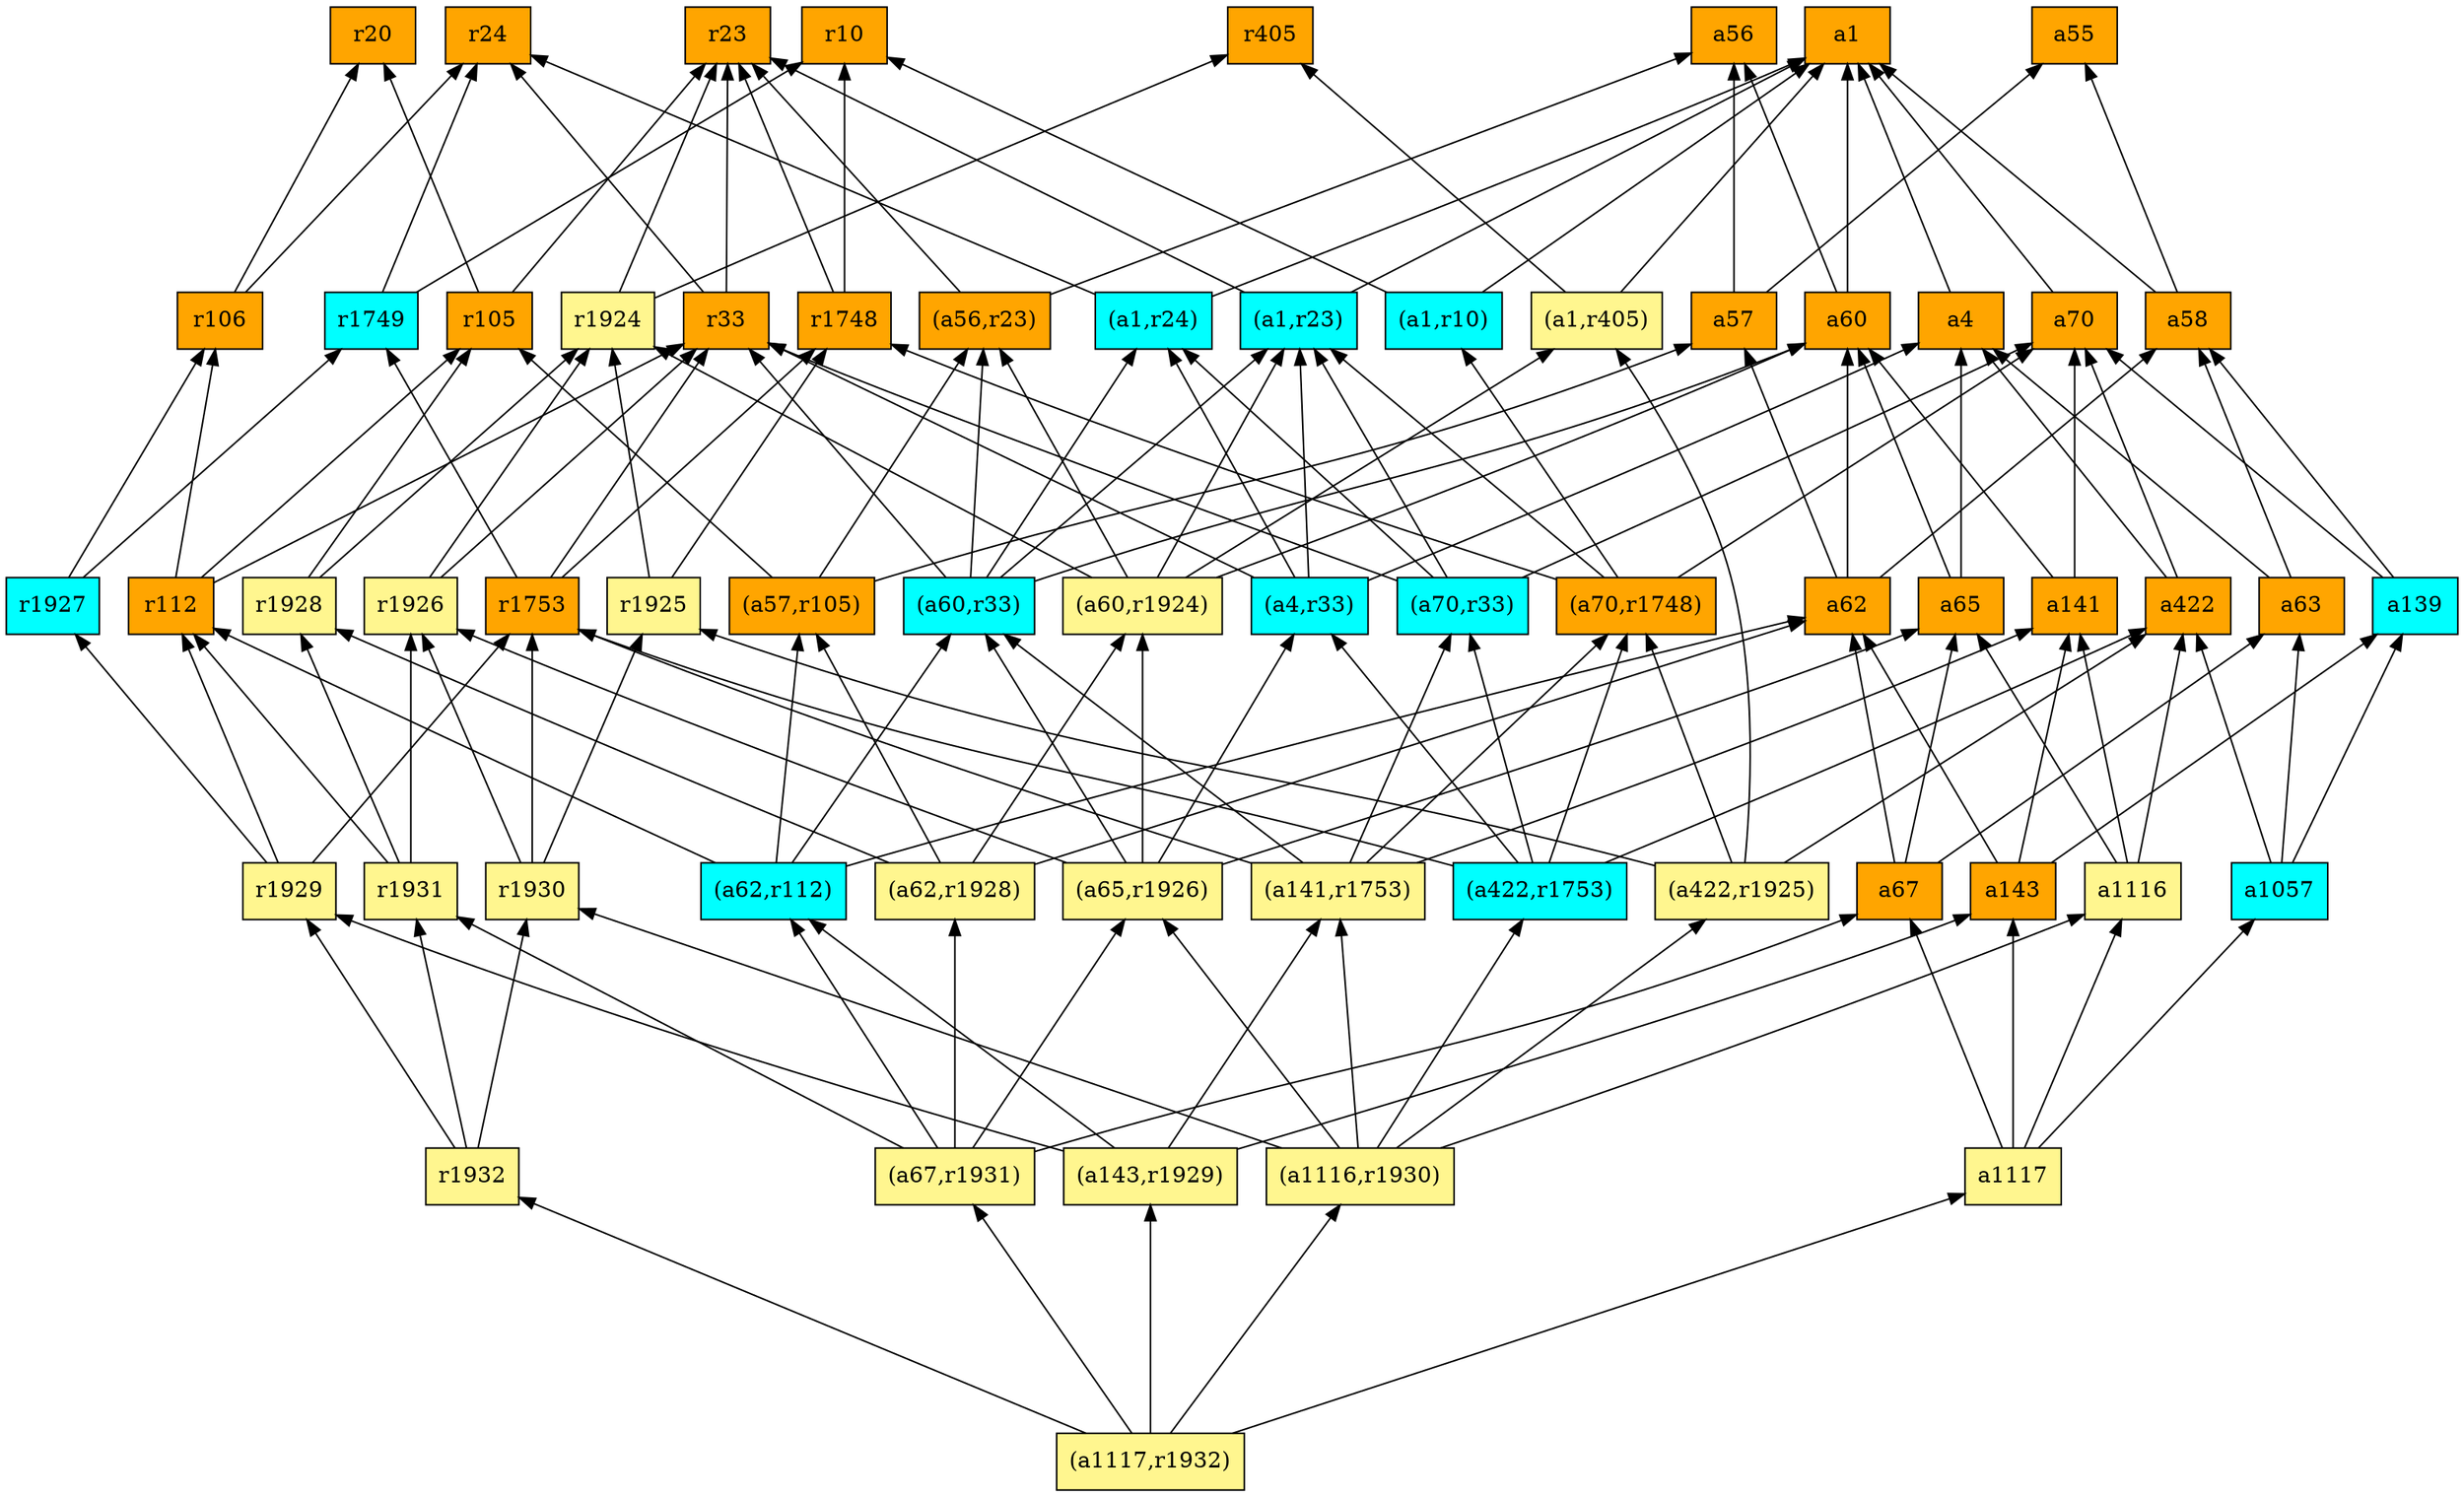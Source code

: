 digraph G {
rankdir=BT;ranksep="2.0";
"(a56,r23)" [shape=record,fillcolor=orange,style=filled,label="{(a56,r23)}"];
"(a65,r1926)" [shape=record,fillcolor=khaki1,style=filled,label="{(a65,r1926)}"];
"(a70,r1748)" [shape=record,fillcolor=orange,style=filled,label="{(a70,r1748)}"];
"(a4,r33)" [shape=record,fillcolor=cyan,style=filled,label="{(a4,r33)}"];
"a57" [shape=record,fillcolor=orange,style=filled,label="{a57}"];
"r405" [shape=record,fillcolor=orange,style=filled,label="{r405}"];
"a65" [shape=record,fillcolor=orange,style=filled,label="{a65}"];
"a141" [shape=record,fillcolor=orange,style=filled,label="{a141}"];
"r1932" [shape=record,fillcolor=khaki1,style=filled,label="{r1932}"];
"r105" [shape=record,fillcolor=orange,style=filled,label="{r105}"];
"(a67,r1931)" [shape=record,fillcolor=khaki1,style=filled,label="{(a67,r1931)}"];
"(a143,r1929)" [shape=record,fillcolor=khaki1,style=filled,label="{(a143,r1929)}"];
"r1927" [shape=record,fillcolor=cyan,style=filled,label="{r1927}"];
"r1753" [shape=record,fillcolor=orange,style=filled,label="{r1753}"];
"a62" [shape=record,fillcolor=orange,style=filled,label="{a62}"];
"r1930" [shape=record,fillcolor=khaki1,style=filled,label="{r1930}"];
"(a1116,r1930)" [shape=record,fillcolor=khaki1,style=filled,label="{(a1116,r1930)}"];
"(a62,r112)" [shape=record,fillcolor=cyan,style=filled,label="{(a62,r112)}"];
"r24" [shape=record,fillcolor=orange,style=filled,label="{r24}"];
"a70" [shape=record,fillcolor=orange,style=filled,label="{a70}"];
"a55" [shape=record,fillcolor=orange,style=filled,label="{a55}"];
"a4" [shape=record,fillcolor=orange,style=filled,label="{a4}"];
"r33" [shape=record,fillcolor=orange,style=filled,label="{r33}"];
"r1925" [shape=record,fillcolor=khaki1,style=filled,label="{r1925}"];
"a143" [shape=record,fillcolor=orange,style=filled,label="{a143}"];
"(a60,r33)" [shape=record,fillcolor=cyan,style=filled,label="{(a60,r33)}"];
"(a62,r1928)" [shape=record,fillcolor=khaki1,style=filled,label="{(a62,r1928)}"];
"a139" [shape=record,fillcolor=cyan,style=filled,label="{a139}"];
"(a1,r10)" [shape=record,fillcolor=cyan,style=filled,label="{(a1,r10)}"];
"r1924" [shape=record,fillcolor=khaki1,style=filled,label="{r1924}"];
"a422" [shape=record,fillcolor=orange,style=filled,label="{a422}"];
"r112" [shape=record,fillcolor=orange,style=filled,label="{r112}"];
"r1929" [shape=record,fillcolor=khaki1,style=filled,label="{r1929}"];
"r106" [shape=record,fillcolor=orange,style=filled,label="{r106}"];
"(a70,r33)" [shape=record,fillcolor=cyan,style=filled,label="{(a70,r33)}"];
"a58" [shape=record,fillcolor=orange,style=filled,label="{a58}"];
"a1057" [shape=record,fillcolor=cyan,style=filled,label="{a1057}"];
"(a1117,r1932)" [shape=record,fillcolor=khaki1,style=filled,label="{(a1117,r1932)}"];
"r1749" [shape=record,fillcolor=cyan,style=filled,label="{r1749}"];
"a63" [shape=record,fillcolor=orange,style=filled,label="{a63}"];
"a56" [shape=record,fillcolor=orange,style=filled,label="{a56}"];
"a67" [shape=record,fillcolor=orange,style=filled,label="{a67}"];
"(a422,r1925)" [shape=record,fillcolor=khaki1,style=filled,label="{(a422,r1925)}"];
"r1926" [shape=record,fillcolor=khaki1,style=filled,label="{r1926}"];
"r1928" [shape=record,fillcolor=khaki1,style=filled,label="{r1928}"];
"r1931" [shape=record,fillcolor=khaki1,style=filled,label="{r1931}"];
"a1117" [shape=record,fillcolor=khaki1,style=filled,label="{a1117}"];
"(a57,r105)" [shape=record,fillcolor=orange,style=filled,label="{(a57,r105)}"];
"a1" [shape=record,fillcolor=orange,style=filled,label="{a1}"];
"(a1,r24)" [shape=record,fillcolor=cyan,style=filled,label="{(a1,r24)}"];
"(a1,r405)" [shape=record,fillcolor=khaki1,style=filled,label="{(a1,r405)}"];
"(a1,r23)" [shape=record,fillcolor=cyan,style=filled,label="{(a1,r23)}"];
"(a60,r1924)" [shape=record,fillcolor=khaki1,style=filled,label="{(a60,r1924)}"];
"(a141,r1753)" [shape=record,fillcolor=khaki1,style=filled,label="{(a141,r1753)}"];
"a60" [shape=record,fillcolor=orange,style=filled,label="{a60}"];
"r23" [shape=record,fillcolor=orange,style=filled,label="{r23}"];
"r20" [shape=record,fillcolor=orange,style=filled,label="{r20}"];
"a1116" [shape=record,fillcolor=khaki1,style=filled,label="{a1116}"];
"r1748" [shape=record,fillcolor=orange,style=filled,label="{r1748}"];
"(a422,r1753)" [shape=record,fillcolor=cyan,style=filled,label="{(a422,r1753)}"];
"r10" [shape=record,fillcolor=orange,style=filled,label="{r10}"];
"(a56,r23)" -> "a56"
"(a56,r23)" -> "r23"
"(a65,r1926)" -> "(a4,r33)"
"(a65,r1926)" -> "(a60,r1924)"
"(a65,r1926)" -> "a65"
"(a65,r1926)" -> "(a60,r33)"
"(a65,r1926)" -> "r1926"
"(a70,r1748)" -> "r1748"
"(a70,r1748)" -> "(a1,r10)"
"(a70,r1748)" -> "a70"
"(a70,r1748)" -> "(a1,r23)"
"(a4,r33)" -> "a4"
"(a4,r33)" -> "(a1,r23)"
"(a4,r33)" -> "(a1,r24)"
"(a4,r33)" -> "r33"
"a57" -> "a56"
"a57" -> "a55"
"a65" -> "a60"
"a65" -> "a4"
"a141" -> "a60"
"a141" -> "a70"
"r1932" -> "r1930"
"r1932" -> "r1929"
"r1932" -> "r1931"
"r105" -> "r20"
"r105" -> "r23"
"(a67,r1931)" -> "r1931"
"(a67,r1931)" -> "(a65,r1926)"
"(a67,r1931)" -> "(a62,r112)"
"(a67,r1931)" -> "a67"
"(a67,r1931)" -> "(a62,r1928)"
"(a143,r1929)" -> "(a141,r1753)"
"(a143,r1929)" -> "(a62,r112)"
"(a143,r1929)" -> "a143"
"(a143,r1929)" -> "r1929"
"r1927" -> "r106"
"r1927" -> "r1749"
"r1753" -> "r1749"
"r1753" -> "r33"
"r1753" -> "r1748"
"a62" -> "a58"
"a62" -> "a60"
"a62" -> "a57"
"r1930" -> "r1926"
"r1930" -> "r1753"
"r1930" -> "r1925"
"(a1116,r1930)" -> "r1930"
"(a1116,r1930)" -> "(a65,r1926)"
"(a1116,r1930)" -> "(a141,r1753)"
"(a1116,r1930)" -> "a1116"
"(a1116,r1930)" -> "(a422,r1925)"
"(a1116,r1930)" -> "(a422,r1753)"
"(a62,r112)" -> "(a57,r105)"
"(a62,r112)" -> "(a60,r33)"
"(a62,r112)" -> "a62"
"(a62,r112)" -> "r112"
"a70" -> "a1"
"a4" -> "a1"
"r33" -> "r24"
"r33" -> "r23"
"r1925" -> "r1924"
"r1925" -> "r1748"
"a143" -> "a141"
"a143" -> "a139"
"a143" -> "a62"
"(a60,r33)" -> "(a56,r23)"
"(a60,r33)" -> "(a1,r23)"
"(a60,r33)" -> "(a1,r24)"
"(a60,r33)" -> "a60"
"(a60,r33)" -> "r33"
"(a62,r1928)" -> "(a57,r105)"
"(a62,r1928)" -> "(a60,r1924)"
"(a62,r1928)" -> "a62"
"(a62,r1928)" -> "r1928"
"a139" -> "a58"
"a139" -> "a70"
"(a1,r10)" -> "a1"
"(a1,r10)" -> "r10"
"r1924" -> "r23"
"r1924" -> "r405"
"a422" -> "a4"
"a422" -> "a70"
"r112" -> "r106"
"r112" -> "r105"
"r112" -> "r33"
"r1929" -> "r1927"
"r1929" -> "r1753"
"r1929" -> "r112"
"r106" -> "r20"
"r106" -> "r24"
"(a70,r33)" -> "a70"
"(a70,r33)" -> "(a1,r24)"
"(a70,r33)" -> "r33"
"(a70,r33)" -> "(a1,r23)"
"a58" -> "a1"
"a58" -> "a55"
"a1057" -> "a63"
"a1057" -> "a139"
"a1057" -> "a422"
"(a1117,r1932)" -> "r1932"
"(a1117,r1932)" -> "(a67,r1931)"
"(a1117,r1932)" -> "(a143,r1929)"
"(a1117,r1932)" -> "(a1116,r1930)"
"(a1117,r1932)" -> "a1117"
"r1749" -> "r24"
"r1749" -> "r10"
"a63" -> "a58"
"a63" -> "a4"
"a67" -> "a63"
"a67" -> "a65"
"a67" -> "a62"
"(a422,r1925)" -> "(a1,r405)"
"(a422,r1925)" -> "(a70,r1748)"
"(a422,r1925)" -> "r1925"
"(a422,r1925)" -> "a422"
"r1926" -> "r33"
"r1926" -> "r1924"
"r1928" -> "r105"
"r1928" -> "r1924"
"r1931" -> "r1926"
"r1931" -> "r1928"
"r1931" -> "r112"
"a1117" -> "a1057"
"a1117" -> "a67"
"a1117" -> "a143"
"a1117" -> "a1116"
"(a57,r105)" -> "(a56,r23)"
"(a57,r105)" -> "a57"
"(a57,r105)" -> "r105"
"(a1,r24)" -> "a1"
"(a1,r24)" -> "r24"
"(a1,r405)" -> "a1"
"(a1,r405)" -> "r405"
"(a1,r23)" -> "a1"
"(a1,r23)" -> "r23"
"(a60,r1924)" -> "(a56,r23)"
"(a60,r1924)" -> "(a1,r23)"
"(a60,r1924)" -> "(a1,r405)"
"(a60,r1924)" -> "a60"
"(a60,r1924)" -> "r1924"
"(a141,r1753)" -> "(a70,r33)"
"(a141,r1753)" -> "(a70,r1748)"
"(a141,r1753)" -> "a141"
"(a141,r1753)" -> "(a60,r33)"
"(a141,r1753)" -> "r1753"
"a60" -> "a1"
"a60" -> "a56"
"a1116" -> "a65"
"a1116" -> "a141"
"a1116" -> "a422"
"r1748" -> "r23"
"r1748" -> "r10"
"(a422,r1753)" -> "(a70,r33)"
"(a422,r1753)" -> "(a4,r33)"
"(a422,r1753)" -> "(a70,r1748)"
"(a422,r1753)" -> "r1753"
"(a422,r1753)" -> "a422"
}